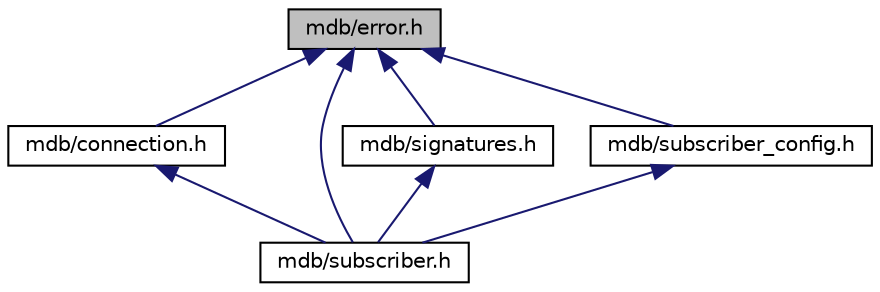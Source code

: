 digraph "mdb/error.h"
{
 // LATEX_PDF_SIZE
  edge [fontname="Helvetica",fontsize="10",labelfontname="Helvetica",labelfontsize="10"];
  node [fontname="Helvetica",fontsize="10",shape=record];
  Node1 [label="mdb/error.h",height=0.2,width=0.4,color="black", fillcolor="grey75", style="filled", fontcolor="black",tooltip=" "];
  Node1 -> Node2 [dir="back",color="midnightblue",fontsize="10",style="solid",fontname="Helvetica"];
  Node2 [label="mdb/connection.h",height=0.2,width=0.4,color="black", fillcolor="white", style="filled",URL="$connection_8h.html",tooltip=" "];
  Node2 -> Node3 [dir="back",color="midnightblue",fontsize="10",style="solid",fontname="Helvetica"];
  Node3 [label="mdb/subscriber.h",height=0.2,width=0.4,color="black", fillcolor="white", style="filled",URL="$subscriber_8h.html",tooltip=" "];
  Node1 -> Node4 [dir="back",color="midnightblue",fontsize="10",style="solid",fontname="Helvetica"];
  Node4 [label="mdb/signatures.h",height=0.2,width=0.4,color="black", fillcolor="white", style="filled",URL="$signatures_8h.html",tooltip=" "];
  Node4 -> Node3 [dir="back",color="midnightblue",fontsize="10",style="solid",fontname="Helvetica"];
  Node1 -> Node3 [dir="back",color="midnightblue",fontsize="10",style="solid",fontname="Helvetica"];
  Node1 -> Node5 [dir="back",color="midnightblue",fontsize="10",style="solid",fontname="Helvetica"];
  Node5 [label="mdb/subscriber_config.h",height=0.2,width=0.4,color="black", fillcolor="white", style="filled",URL="$subscriber__config_8h.html",tooltip=" "];
  Node5 -> Node3 [dir="back",color="midnightblue",fontsize="10",style="solid",fontname="Helvetica"];
}
